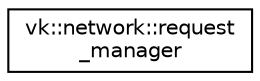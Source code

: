 digraph "Graphical Class Hierarchy"
{
 // LATEX_PDF_SIZE
  edge [fontname="Helvetica",fontsize="10",labelfontname="Helvetica",labelfontsize="10"];
  node [fontname="Helvetica",fontsize="10",shape=record];
  rankdir="LR";
  Node0 [label="vk::network::request\l_manager",height=0.2,width=0.4,color="black", fillcolor="white", style="filled",URL="$classvk_1_1network_1_1request__manager.html",tooltip="The HTTPS client."];
}
